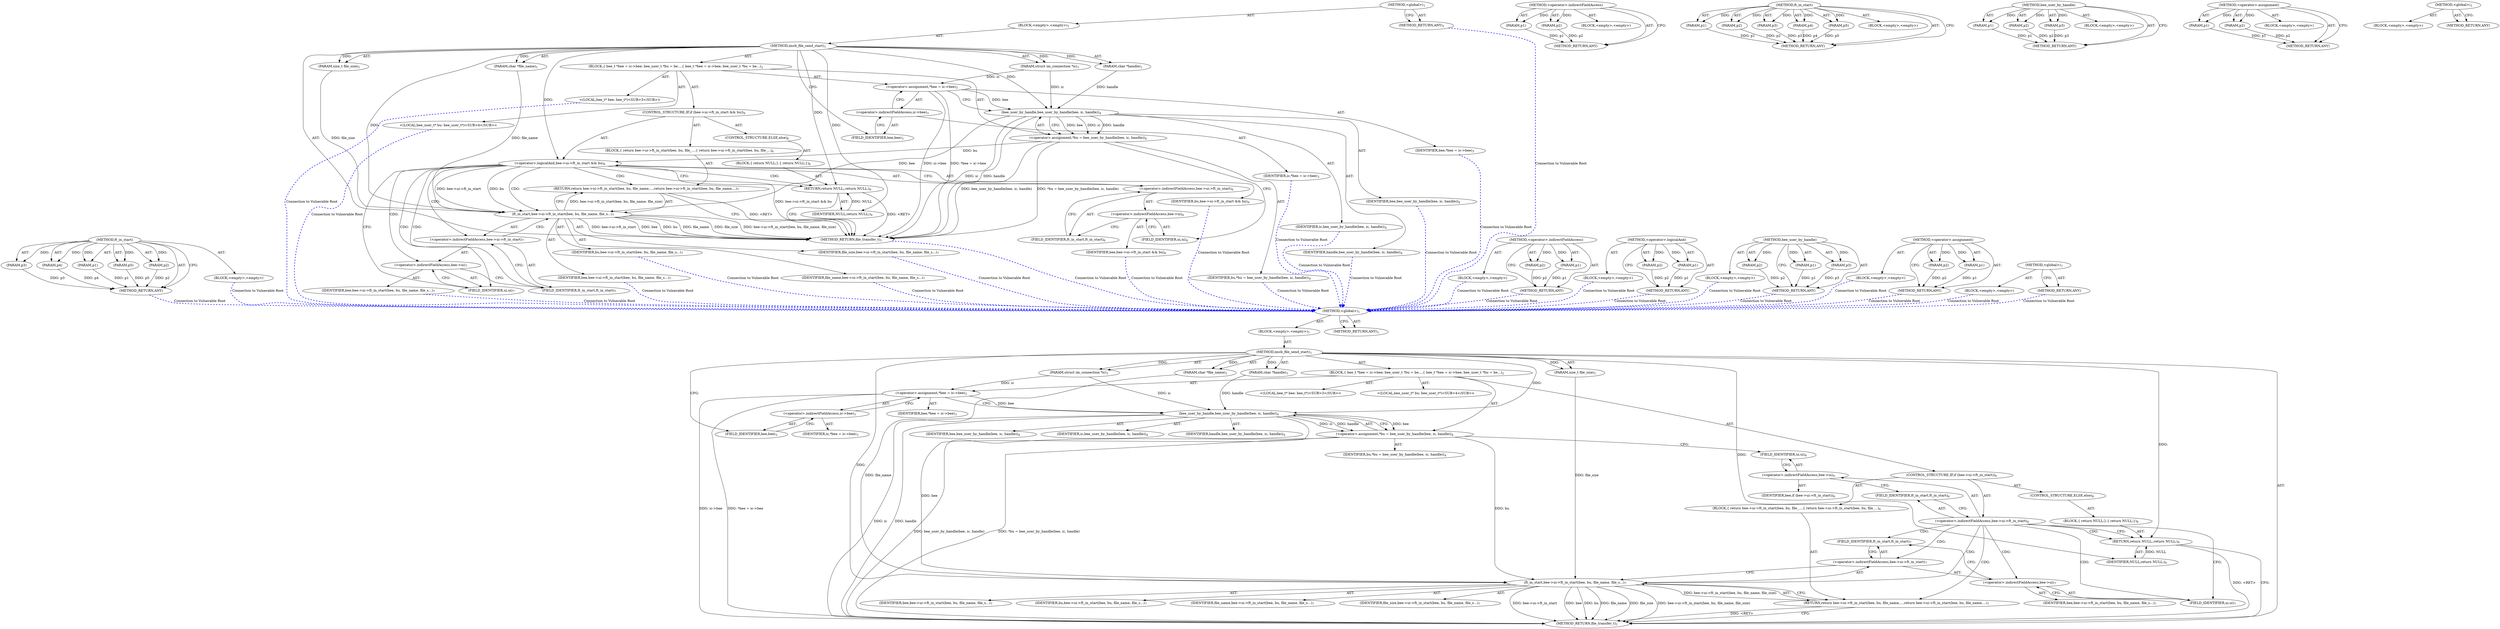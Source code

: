 digraph "&lt;global&gt;" {
vulnerable_6 [label=<(METHOD,&lt;global&gt;)<SUB>1</SUB>>];
vulnerable_7 [label=<(BLOCK,&lt;empty&gt;,&lt;empty&gt;)<SUB>1</SUB>>];
vulnerable_8 [label=<(METHOD,imcb_file_send_start)<SUB>1</SUB>>];
vulnerable_9 [label=<(PARAM,struct im_connection *ic)<SUB>1</SUB>>];
vulnerable_10 [label=<(PARAM,char *handle)<SUB>1</SUB>>];
vulnerable_11 [label=<(PARAM,char *file_name)<SUB>1</SUB>>];
vulnerable_12 [label=<(PARAM,size_t file_size)<SUB>1</SUB>>];
vulnerable_13 [label=<(BLOCK,{
 	bee_t *bee = ic-&gt;bee;
 	bee_user_t *bu = be...,{
 	bee_t *bee = ic-&gt;bee;
 	bee_user_t *bu = be...)<SUB>2</SUB>>];
vulnerable_14 [label="<(LOCAL,bee_t* bee: bee_t*)<SUB>3</SUB>>"];
vulnerable_15 [label=<(&lt;operator&gt;.assignment,*bee = ic-&gt;bee)<SUB>3</SUB>>];
vulnerable_16 [label=<(IDENTIFIER,bee,*bee = ic-&gt;bee)<SUB>3</SUB>>];
vulnerable_17 [label=<(&lt;operator&gt;.indirectFieldAccess,ic-&gt;bee)<SUB>3</SUB>>];
vulnerable_18 [label=<(IDENTIFIER,ic,*bee = ic-&gt;bee)<SUB>3</SUB>>];
vulnerable_19 [label=<(FIELD_IDENTIFIER,bee,bee)<SUB>3</SUB>>];
vulnerable_20 [label="<(LOCAL,bee_user_t* bu: bee_user_t*)<SUB>4</SUB>>"];
vulnerable_21 [label=<(&lt;operator&gt;.assignment,*bu = bee_user_by_handle(bee, ic, handle))<SUB>4</SUB>>];
vulnerable_22 [label=<(IDENTIFIER,bu,*bu = bee_user_by_handle(bee, ic, handle))<SUB>4</SUB>>];
vulnerable_23 [label=<(bee_user_by_handle,bee_user_by_handle(bee, ic, handle))<SUB>4</SUB>>];
vulnerable_24 [label=<(IDENTIFIER,bee,bee_user_by_handle(bee, ic, handle))<SUB>4</SUB>>];
vulnerable_25 [label=<(IDENTIFIER,ic,bee_user_by_handle(bee, ic, handle))<SUB>4</SUB>>];
vulnerable_26 [label=<(IDENTIFIER,handle,bee_user_by_handle(bee, ic, handle))<SUB>4</SUB>>];
vulnerable_27 [label=<(CONTROL_STRUCTURE,IF,if (bee-&gt;ui-&gt;ft_in_start))<SUB>6</SUB>>];
vulnerable_28 [label=<(&lt;operator&gt;.indirectFieldAccess,bee-&gt;ui-&gt;ft_in_start)<SUB>6</SUB>>];
vulnerable_29 [label=<(&lt;operator&gt;.indirectFieldAccess,bee-&gt;ui)<SUB>6</SUB>>];
vulnerable_30 [label=<(IDENTIFIER,bee,if (bee-&gt;ui-&gt;ft_in_start))<SUB>6</SUB>>];
vulnerable_31 [label=<(FIELD_IDENTIFIER,ui,ui)<SUB>6</SUB>>];
vulnerable_32 [label=<(FIELD_IDENTIFIER,ft_in_start,ft_in_start)<SUB>6</SUB>>];
vulnerable_33 [label=<(BLOCK,{
 		return bee-&gt;ui-&gt;ft_in_start(bee, bu, file_...,{
 		return bee-&gt;ui-&gt;ft_in_start(bee, bu, file_...)<SUB>6</SUB>>];
vulnerable_34 [label=<(RETURN,return bee-&gt;ui-&gt;ft_in_start(bee, bu, file_name,...,return bee-&gt;ui-&gt;ft_in_start(bee, bu, file_name,...)<SUB>7</SUB>>];
vulnerable_35 [label=<(ft_in_start,bee-&gt;ui-&gt;ft_in_start(bee, bu, file_name, file_s...)<SUB>7</SUB>>];
vulnerable_36 [label=<(&lt;operator&gt;.indirectFieldAccess,bee-&gt;ui-&gt;ft_in_start)<SUB>7</SUB>>];
vulnerable_37 [label=<(&lt;operator&gt;.indirectFieldAccess,bee-&gt;ui)<SUB>7</SUB>>];
vulnerable_38 [label=<(IDENTIFIER,bee,bee-&gt;ui-&gt;ft_in_start(bee, bu, file_name, file_s...)<SUB>7</SUB>>];
vulnerable_39 [label=<(FIELD_IDENTIFIER,ui,ui)<SUB>7</SUB>>];
vulnerable_40 [label=<(FIELD_IDENTIFIER,ft_in_start,ft_in_start)<SUB>7</SUB>>];
vulnerable_41 [label=<(IDENTIFIER,bee,bee-&gt;ui-&gt;ft_in_start(bee, bu, file_name, file_s...)<SUB>7</SUB>>];
vulnerable_42 [label=<(IDENTIFIER,bu,bee-&gt;ui-&gt;ft_in_start(bee, bu, file_name, file_s...)<SUB>7</SUB>>];
vulnerable_43 [label=<(IDENTIFIER,file_name,bee-&gt;ui-&gt;ft_in_start(bee, bu, file_name, file_s...)<SUB>7</SUB>>];
vulnerable_44 [label=<(IDENTIFIER,file_size,bee-&gt;ui-&gt;ft_in_start(bee, bu, file_name, file_s...)<SUB>7</SUB>>];
vulnerable_45 [label=<(CONTROL_STRUCTURE,ELSE,else)<SUB>8</SUB>>];
vulnerable_46 [label=<(BLOCK,{
 		return NULL;
	},{
 		return NULL;
	})<SUB>8</SUB>>];
vulnerable_47 [label=<(RETURN,return NULL;,return NULL;)<SUB>9</SUB>>];
vulnerable_48 [label=<(IDENTIFIER,NULL,return NULL;)<SUB>9</SUB>>];
vulnerable_49 [label=<(METHOD_RETURN,file_transfer_t)<SUB>1</SUB>>];
vulnerable_51 [label=<(METHOD_RETURN,ANY)<SUB>1</SUB>>];
vulnerable_81 [label=<(METHOD,&lt;operator&gt;.indirectFieldAccess)>];
vulnerable_82 [label=<(PARAM,p1)>];
vulnerable_83 [label=<(PARAM,p2)>];
vulnerable_84 [label=<(BLOCK,&lt;empty&gt;,&lt;empty&gt;)>];
vulnerable_85 [label=<(METHOD_RETURN,ANY)>];
vulnerable_92 [label=<(METHOD,ft_in_start)>];
vulnerable_93 [label=<(PARAM,p1)>];
vulnerable_94 [label=<(PARAM,p2)>];
vulnerable_95 [label=<(PARAM,p3)>];
vulnerable_96 [label=<(PARAM,p4)>];
vulnerable_97 [label=<(PARAM,p5)>];
vulnerable_98 [label=<(BLOCK,&lt;empty&gt;,&lt;empty&gt;)>];
vulnerable_99 [label=<(METHOD_RETURN,ANY)>];
vulnerable_86 [label=<(METHOD,bee_user_by_handle)>];
vulnerable_87 [label=<(PARAM,p1)>];
vulnerable_88 [label=<(PARAM,p2)>];
vulnerable_89 [label=<(PARAM,p3)>];
vulnerable_90 [label=<(BLOCK,&lt;empty&gt;,&lt;empty&gt;)>];
vulnerable_91 [label=<(METHOD_RETURN,ANY)>];
vulnerable_76 [label=<(METHOD,&lt;operator&gt;.assignment)>];
vulnerable_77 [label=<(PARAM,p1)>];
vulnerable_78 [label=<(PARAM,p2)>];
vulnerable_79 [label=<(BLOCK,&lt;empty&gt;,&lt;empty&gt;)>];
vulnerable_80 [label=<(METHOD_RETURN,ANY)>];
vulnerable_70 [label=<(METHOD,&lt;global&gt;)<SUB>1</SUB>>];
vulnerable_71 [label=<(BLOCK,&lt;empty&gt;,&lt;empty&gt;)>];
vulnerable_72 [label=<(METHOD_RETURN,ANY)>];
fixed_99 [label=<(METHOD,ft_in_start)>];
fixed_100 [label=<(PARAM,p1)>];
fixed_101 [label=<(PARAM,p2)>];
fixed_102 [label=<(PARAM,p3)>];
fixed_103 [label=<(PARAM,p4)>];
fixed_104 [label=<(PARAM,p5)>];
fixed_105 [label=<(BLOCK,&lt;empty&gt;,&lt;empty&gt;)>];
fixed_106 [label=<(METHOD_RETURN,ANY)>];
fixed_6 [label=<(METHOD,&lt;global&gt;)<SUB>1</SUB>>];
fixed_7 [label=<(BLOCK,&lt;empty&gt;,&lt;empty&gt;)<SUB>1</SUB>>];
fixed_8 [label=<(METHOD,imcb_file_send_start)<SUB>1</SUB>>];
fixed_9 [label=<(PARAM,struct im_connection *ic)<SUB>1</SUB>>];
fixed_10 [label=<(PARAM,char *handle)<SUB>1</SUB>>];
fixed_11 [label=<(PARAM,char *file_name)<SUB>1</SUB>>];
fixed_12 [label=<(PARAM,size_t file_size)<SUB>1</SUB>>];
fixed_13 [label=<(BLOCK,{
 	bee_t *bee = ic-&gt;bee;
 	bee_user_t *bu = be...,{
 	bee_t *bee = ic-&gt;bee;
 	bee_user_t *bu = be...)<SUB>2</SUB>>];
fixed_14 [label="<(LOCAL,bee_t* bee: bee_t*)<SUB>3</SUB>>"];
fixed_15 [label=<(&lt;operator&gt;.assignment,*bee = ic-&gt;bee)<SUB>3</SUB>>];
fixed_16 [label=<(IDENTIFIER,bee,*bee = ic-&gt;bee)<SUB>3</SUB>>];
fixed_17 [label=<(&lt;operator&gt;.indirectFieldAccess,ic-&gt;bee)<SUB>3</SUB>>];
fixed_18 [label=<(IDENTIFIER,ic,*bee = ic-&gt;bee)<SUB>3</SUB>>];
fixed_19 [label=<(FIELD_IDENTIFIER,bee,bee)<SUB>3</SUB>>];
fixed_20 [label="<(LOCAL,bee_user_t* bu: bee_user_t*)<SUB>4</SUB>>"];
fixed_21 [label=<(&lt;operator&gt;.assignment,*bu = bee_user_by_handle(bee, ic, handle))<SUB>4</SUB>>];
fixed_22 [label=<(IDENTIFIER,bu,*bu = bee_user_by_handle(bee, ic, handle))<SUB>4</SUB>>];
fixed_23 [label=<(bee_user_by_handle,bee_user_by_handle(bee, ic, handle))<SUB>4</SUB>>];
fixed_24 [label=<(IDENTIFIER,bee,bee_user_by_handle(bee, ic, handle))<SUB>4</SUB>>];
fixed_25 [label=<(IDENTIFIER,ic,bee_user_by_handle(bee, ic, handle))<SUB>4</SUB>>];
fixed_26 [label=<(IDENTIFIER,handle,bee_user_by_handle(bee, ic, handle))<SUB>4</SUB>>];
fixed_27 [label=<(CONTROL_STRUCTURE,IF,if (bee-&gt;ui-&gt;ft_in_start &amp;&amp; bu))<SUB>6</SUB>>];
fixed_28 [label=<(&lt;operator&gt;.logicalAnd,bee-&gt;ui-&gt;ft_in_start &amp;&amp; bu)<SUB>6</SUB>>];
fixed_29 [label=<(&lt;operator&gt;.indirectFieldAccess,bee-&gt;ui-&gt;ft_in_start)<SUB>6</SUB>>];
fixed_30 [label=<(&lt;operator&gt;.indirectFieldAccess,bee-&gt;ui)<SUB>6</SUB>>];
fixed_31 [label=<(IDENTIFIER,bee,bee-&gt;ui-&gt;ft_in_start &amp;&amp; bu)<SUB>6</SUB>>];
fixed_32 [label=<(FIELD_IDENTIFIER,ui,ui)<SUB>6</SUB>>];
fixed_33 [label=<(FIELD_IDENTIFIER,ft_in_start,ft_in_start)<SUB>6</SUB>>];
fixed_34 [label=<(IDENTIFIER,bu,bee-&gt;ui-&gt;ft_in_start &amp;&amp; bu)<SUB>6</SUB>>];
fixed_35 [label=<(BLOCK,{
 		return bee-&gt;ui-&gt;ft_in_start(bee, bu, file_...,{
 		return bee-&gt;ui-&gt;ft_in_start(bee, bu, file_...)<SUB>6</SUB>>];
fixed_36 [label=<(RETURN,return bee-&gt;ui-&gt;ft_in_start(bee, bu, file_name,...,return bee-&gt;ui-&gt;ft_in_start(bee, bu, file_name,...)<SUB>7</SUB>>];
fixed_37 [label=<(ft_in_start,bee-&gt;ui-&gt;ft_in_start(bee, bu, file_name, file_s...)<SUB>7</SUB>>];
fixed_38 [label=<(&lt;operator&gt;.indirectFieldAccess,bee-&gt;ui-&gt;ft_in_start)<SUB>7</SUB>>];
fixed_39 [label=<(&lt;operator&gt;.indirectFieldAccess,bee-&gt;ui)<SUB>7</SUB>>];
fixed_40 [label=<(IDENTIFIER,bee,bee-&gt;ui-&gt;ft_in_start(bee, bu, file_name, file_s...)<SUB>7</SUB>>];
fixed_41 [label=<(FIELD_IDENTIFIER,ui,ui)<SUB>7</SUB>>];
fixed_42 [label=<(FIELD_IDENTIFIER,ft_in_start,ft_in_start)<SUB>7</SUB>>];
fixed_43 [label=<(IDENTIFIER,bee,bee-&gt;ui-&gt;ft_in_start(bee, bu, file_name, file_s...)<SUB>7</SUB>>];
fixed_44 [label=<(IDENTIFIER,bu,bee-&gt;ui-&gt;ft_in_start(bee, bu, file_name, file_s...)<SUB>7</SUB>>];
fixed_45 [label=<(IDENTIFIER,file_name,bee-&gt;ui-&gt;ft_in_start(bee, bu, file_name, file_s...)<SUB>7</SUB>>];
fixed_46 [label=<(IDENTIFIER,file_size,bee-&gt;ui-&gt;ft_in_start(bee, bu, file_name, file_s...)<SUB>7</SUB>>];
fixed_47 [label=<(CONTROL_STRUCTURE,ELSE,else)<SUB>8</SUB>>];
fixed_48 [label=<(BLOCK,{
 		return NULL;
	},{
 		return NULL;
	})<SUB>8</SUB>>];
fixed_49 [label=<(RETURN,return NULL;,return NULL;)<SUB>9</SUB>>];
fixed_50 [label=<(IDENTIFIER,NULL,return NULL;)<SUB>9</SUB>>];
fixed_51 [label=<(METHOD_RETURN,file_transfer_t)<SUB>1</SUB>>];
fixed_53 [label=<(METHOD_RETURN,ANY)<SUB>1</SUB>>];
fixed_83 [label=<(METHOD,&lt;operator&gt;.indirectFieldAccess)>];
fixed_84 [label=<(PARAM,p1)>];
fixed_85 [label=<(PARAM,p2)>];
fixed_86 [label=<(BLOCK,&lt;empty&gt;,&lt;empty&gt;)>];
fixed_87 [label=<(METHOD_RETURN,ANY)>];
fixed_94 [label=<(METHOD,&lt;operator&gt;.logicalAnd)>];
fixed_95 [label=<(PARAM,p1)>];
fixed_96 [label=<(PARAM,p2)>];
fixed_97 [label=<(BLOCK,&lt;empty&gt;,&lt;empty&gt;)>];
fixed_98 [label=<(METHOD_RETURN,ANY)>];
fixed_88 [label=<(METHOD,bee_user_by_handle)>];
fixed_89 [label=<(PARAM,p1)>];
fixed_90 [label=<(PARAM,p2)>];
fixed_91 [label=<(PARAM,p3)>];
fixed_92 [label=<(BLOCK,&lt;empty&gt;,&lt;empty&gt;)>];
fixed_93 [label=<(METHOD_RETURN,ANY)>];
fixed_78 [label=<(METHOD,&lt;operator&gt;.assignment)>];
fixed_79 [label=<(PARAM,p1)>];
fixed_80 [label=<(PARAM,p2)>];
fixed_81 [label=<(BLOCK,&lt;empty&gt;,&lt;empty&gt;)>];
fixed_82 [label=<(METHOD_RETURN,ANY)>];
fixed_72 [label=<(METHOD,&lt;global&gt;)<SUB>1</SUB>>];
fixed_73 [label=<(BLOCK,&lt;empty&gt;,&lt;empty&gt;)>];
fixed_74 [label=<(METHOD_RETURN,ANY)>];
vulnerable_6 -> vulnerable_7  [key=0, label="AST: "];
vulnerable_6 -> vulnerable_51  [key=0, label="AST: "];
vulnerable_6 -> vulnerable_51  [key=1, label="CFG: "];
vulnerable_7 -> vulnerable_8  [key=0, label="AST: "];
vulnerable_8 -> vulnerable_9  [key=0, label="AST: "];
vulnerable_8 -> vulnerable_9  [key=1, label="DDG: "];
vulnerable_8 -> vulnerable_10  [key=0, label="AST: "];
vulnerable_8 -> vulnerable_10  [key=1, label="DDG: "];
vulnerable_8 -> vulnerable_11  [key=0, label="AST: "];
vulnerable_8 -> vulnerable_11  [key=1, label="DDG: "];
vulnerable_8 -> vulnerable_12  [key=0, label="AST: "];
vulnerable_8 -> vulnerable_12  [key=1, label="DDG: "];
vulnerable_8 -> vulnerable_13  [key=0, label="AST: "];
vulnerable_8 -> vulnerable_49  [key=0, label="AST: "];
vulnerable_8 -> vulnerable_19  [key=0, label="CFG: "];
vulnerable_8 -> vulnerable_23  [key=0, label="DDG: "];
vulnerable_8 -> vulnerable_47  [key=0, label="DDG: "];
vulnerable_8 -> vulnerable_35  [key=0, label="DDG: "];
vulnerable_8 -> vulnerable_48  [key=0, label="DDG: "];
vulnerable_9 -> vulnerable_15  [key=0, label="DDG: ic"];
vulnerable_9 -> vulnerable_23  [key=0, label="DDG: ic"];
vulnerable_10 -> vulnerable_23  [key=0, label="DDG: handle"];
vulnerable_11 -> vulnerable_35  [key=0, label="DDG: file_name"];
vulnerable_12 -> vulnerable_35  [key=0, label="DDG: file_size"];
vulnerable_13 -> vulnerable_14  [key=0, label="AST: "];
vulnerable_13 -> vulnerable_15  [key=0, label="AST: "];
vulnerable_13 -> vulnerable_20  [key=0, label="AST: "];
vulnerable_13 -> vulnerable_21  [key=0, label="AST: "];
vulnerable_13 -> vulnerable_27  [key=0, label="AST: "];
vulnerable_15 -> vulnerable_16  [key=0, label="AST: "];
vulnerable_15 -> vulnerable_17  [key=0, label="AST: "];
vulnerable_15 -> vulnerable_23  [key=0, label="CFG: "];
vulnerable_15 -> vulnerable_23  [key=1, label="DDG: bee"];
vulnerable_15 -> vulnerable_49  [key=0, label="DDG: ic-&gt;bee"];
vulnerable_15 -> vulnerable_49  [key=1, label="DDG: *bee = ic-&gt;bee"];
vulnerable_17 -> vulnerable_18  [key=0, label="AST: "];
vulnerable_17 -> vulnerable_19  [key=0, label="AST: "];
vulnerable_17 -> vulnerable_15  [key=0, label="CFG: "];
vulnerable_19 -> vulnerable_17  [key=0, label="CFG: "];
vulnerable_21 -> vulnerable_22  [key=0, label="AST: "];
vulnerable_21 -> vulnerable_23  [key=0, label="AST: "];
vulnerable_21 -> vulnerable_31  [key=0, label="CFG: "];
vulnerable_21 -> vulnerable_49  [key=0, label="DDG: bee_user_by_handle(bee, ic, handle)"];
vulnerable_21 -> vulnerable_49  [key=1, label="DDG: *bu = bee_user_by_handle(bee, ic, handle)"];
vulnerable_21 -> vulnerable_35  [key=0, label="DDG: bu"];
vulnerable_23 -> vulnerable_24  [key=0, label="AST: "];
vulnerable_23 -> vulnerable_25  [key=0, label="AST: "];
vulnerable_23 -> vulnerable_26  [key=0, label="AST: "];
vulnerable_23 -> vulnerable_21  [key=0, label="CFG: "];
vulnerable_23 -> vulnerable_21  [key=1, label="DDG: bee"];
vulnerable_23 -> vulnerable_21  [key=2, label="DDG: ic"];
vulnerable_23 -> vulnerable_21  [key=3, label="DDG: handle"];
vulnerable_23 -> vulnerable_49  [key=0, label="DDG: ic"];
vulnerable_23 -> vulnerable_49  [key=1, label="DDG: handle"];
vulnerable_23 -> vulnerable_35  [key=0, label="DDG: bee"];
vulnerable_27 -> vulnerable_28  [key=0, label="AST: "];
vulnerable_27 -> vulnerable_33  [key=0, label="AST: "];
vulnerable_27 -> vulnerable_45  [key=0, label="AST: "];
vulnerable_28 -> vulnerable_29  [key=0, label="AST: "];
vulnerable_28 -> vulnerable_32  [key=0, label="AST: "];
vulnerable_28 -> vulnerable_39  [key=0, label="CFG: "];
vulnerable_28 -> vulnerable_39  [key=1, label="CDG: "];
vulnerable_28 -> vulnerable_47  [key=0, label="CFG: "];
vulnerable_28 -> vulnerable_47  [key=1, label="CDG: "];
vulnerable_28 -> vulnerable_40  [key=0, label="CDG: "];
vulnerable_28 -> vulnerable_34  [key=0, label="CDG: "];
vulnerable_28 -> vulnerable_36  [key=0, label="CDG: "];
vulnerable_28 -> vulnerable_35  [key=0, label="CDG: "];
vulnerable_28 -> vulnerable_37  [key=0, label="CDG: "];
vulnerable_29 -> vulnerable_30  [key=0, label="AST: "];
vulnerable_29 -> vulnerable_31  [key=0, label="AST: "];
vulnerable_29 -> vulnerable_32  [key=0, label="CFG: "];
vulnerable_31 -> vulnerable_29  [key=0, label="CFG: "];
vulnerable_32 -> vulnerable_28  [key=0, label="CFG: "];
vulnerable_33 -> vulnerable_34  [key=0, label="AST: "];
vulnerable_34 -> vulnerable_35  [key=0, label="AST: "];
vulnerable_34 -> vulnerable_49  [key=0, label="CFG: "];
vulnerable_34 -> vulnerable_49  [key=1, label="DDG: &lt;RET&gt;"];
vulnerable_35 -> vulnerable_36  [key=0, label="AST: "];
vulnerable_35 -> vulnerable_41  [key=0, label="AST: "];
vulnerable_35 -> vulnerable_42  [key=0, label="AST: "];
vulnerable_35 -> vulnerable_43  [key=0, label="AST: "];
vulnerable_35 -> vulnerable_44  [key=0, label="AST: "];
vulnerable_35 -> vulnerable_34  [key=0, label="CFG: "];
vulnerable_35 -> vulnerable_34  [key=1, label="DDG: bee-&gt;ui-&gt;ft_in_start(bee, bu, file_name, file_size)"];
vulnerable_35 -> vulnerable_49  [key=0, label="DDG: bee-&gt;ui-&gt;ft_in_start"];
vulnerable_35 -> vulnerable_49  [key=1, label="DDG: bee"];
vulnerable_35 -> vulnerable_49  [key=2, label="DDG: bu"];
vulnerable_35 -> vulnerable_49  [key=3, label="DDG: file_name"];
vulnerable_35 -> vulnerable_49  [key=4, label="DDG: file_size"];
vulnerable_35 -> vulnerable_49  [key=5, label="DDG: bee-&gt;ui-&gt;ft_in_start(bee, bu, file_name, file_size)"];
vulnerable_36 -> vulnerable_37  [key=0, label="AST: "];
vulnerable_36 -> vulnerable_40  [key=0, label="AST: "];
vulnerable_36 -> vulnerable_35  [key=0, label="CFG: "];
vulnerable_37 -> vulnerable_38  [key=0, label="AST: "];
vulnerable_37 -> vulnerable_39  [key=0, label="AST: "];
vulnerable_37 -> vulnerable_40  [key=0, label="CFG: "];
vulnerable_39 -> vulnerable_37  [key=0, label="CFG: "];
vulnerable_40 -> vulnerable_36  [key=0, label="CFG: "];
vulnerable_45 -> vulnerable_46  [key=0, label="AST: "];
vulnerable_46 -> vulnerable_47  [key=0, label="AST: "];
vulnerable_47 -> vulnerable_48  [key=0, label="AST: "];
vulnerable_47 -> vulnerable_49  [key=0, label="CFG: "];
vulnerable_47 -> vulnerable_49  [key=1, label="DDG: &lt;RET&gt;"];
vulnerable_48 -> vulnerable_47  [key=0, label="DDG: NULL"];
vulnerable_81 -> vulnerable_82  [key=0, label="AST: "];
vulnerable_81 -> vulnerable_82  [key=1, label="DDG: "];
vulnerable_81 -> vulnerable_84  [key=0, label="AST: "];
vulnerable_81 -> vulnerable_83  [key=0, label="AST: "];
vulnerable_81 -> vulnerable_83  [key=1, label="DDG: "];
vulnerable_81 -> vulnerable_85  [key=0, label="AST: "];
vulnerable_81 -> vulnerable_85  [key=1, label="CFG: "];
vulnerable_82 -> vulnerable_85  [key=0, label="DDG: p1"];
vulnerable_83 -> vulnerable_85  [key=0, label="DDG: p2"];
vulnerable_92 -> vulnerable_93  [key=0, label="AST: "];
vulnerable_92 -> vulnerable_93  [key=1, label="DDG: "];
vulnerable_92 -> vulnerable_98  [key=0, label="AST: "];
vulnerable_92 -> vulnerable_94  [key=0, label="AST: "];
vulnerable_92 -> vulnerable_94  [key=1, label="DDG: "];
vulnerable_92 -> vulnerable_99  [key=0, label="AST: "];
vulnerable_92 -> vulnerable_99  [key=1, label="CFG: "];
vulnerable_92 -> vulnerable_95  [key=0, label="AST: "];
vulnerable_92 -> vulnerable_95  [key=1, label="DDG: "];
vulnerable_92 -> vulnerable_96  [key=0, label="AST: "];
vulnerable_92 -> vulnerable_96  [key=1, label="DDG: "];
vulnerable_92 -> vulnerable_97  [key=0, label="AST: "];
vulnerable_92 -> vulnerable_97  [key=1, label="DDG: "];
vulnerable_93 -> vulnerable_99  [key=0, label="DDG: p1"];
vulnerable_94 -> vulnerable_99  [key=0, label="DDG: p2"];
vulnerable_95 -> vulnerable_99  [key=0, label="DDG: p3"];
vulnerable_96 -> vulnerable_99  [key=0, label="DDG: p4"];
vulnerable_97 -> vulnerable_99  [key=0, label="DDG: p5"];
vulnerable_86 -> vulnerable_87  [key=0, label="AST: "];
vulnerable_86 -> vulnerable_87  [key=1, label="DDG: "];
vulnerable_86 -> vulnerable_90  [key=0, label="AST: "];
vulnerable_86 -> vulnerable_88  [key=0, label="AST: "];
vulnerable_86 -> vulnerable_88  [key=1, label="DDG: "];
vulnerable_86 -> vulnerable_91  [key=0, label="AST: "];
vulnerable_86 -> vulnerable_91  [key=1, label="CFG: "];
vulnerable_86 -> vulnerable_89  [key=0, label="AST: "];
vulnerable_86 -> vulnerable_89  [key=1, label="DDG: "];
vulnerable_87 -> vulnerable_91  [key=0, label="DDG: p1"];
vulnerable_88 -> vulnerable_91  [key=0, label="DDG: p2"];
vulnerable_89 -> vulnerable_91  [key=0, label="DDG: p3"];
vulnerable_76 -> vulnerable_77  [key=0, label="AST: "];
vulnerable_76 -> vulnerable_77  [key=1, label="DDG: "];
vulnerable_76 -> vulnerable_79  [key=0, label="AST: "];
vulnerable_76 -> vulnerable_78  [key=0, label="AST: "];
vulnerable_76 -> vulnerable_78  [key=1, label="DDG: "];
vulnerable_76 -> vulnerable_80  [key=0, label="AST: "];
vulnerable_76 -> vulnerable_80  [key=1, label="CFG: "];
vulnerable_77 -> vulnerable_80  [key=0, label="DDG: p1"];
vulnerable_78 -> vulnerable_80  [key=0, label="DDG: p2"];
vulnerable_70 -> vulnerable_71  [key=0, label="AST: "];
vulnerable_70 -> vulnerable_72  [key=0, label="AST: "];
vulnerable_70 -> vulnerable_72  [key=1, label="CFG: "];
fixed_99 -> fixed_100  [key=0, label="AST: "];
fixed_99 -> fixed_100  [key=1, label="DDG: "];
fixed_99 -> fixed_105  [key=0, label="AST: "];
fixed_99 -> fixed_101  [key=0, label="AST: "];
fixed_99 -> fixed_101  [key=1, label="DDG: "];
fixed_99 -> fixed_106  [key=0, label="AST: "];
fixed_99 -> fixed_106  [key=1, label="CFG: "];
fixed_99 -> fixed_102  [key=0, label="AST: "];
fixed_99 -> fixed_102  [key=1, label="DDG: "];
fixed_99 -> fixed_103  [key=0, label="AST: "];
fixed_99 -> fixed_103  [key=1, label="DDG: "];
fixed_99 -> fixed_104  [key=0, label="AST: "];
fixed_99 -> fixed_104  [key=1, label="DDG: "];
fixed_100 -> fixed_106  [key=0, label="DDG: p1"];
fixed_101 -> fixed_106  [key=0, label="DDG: p2"];
fixed_102 -> fixed_106  [key=0, label="DDG: p3"];
fixed_103 -> fixed_106  [key=0, label="DDG: p4"];
fixed_104 -> fixed_106  [key=0, label="DDG: p5"];
fixed_105 -> vulnerable_6  [color=blue, key=0, label="Connection to Vulnerable Root", penwidth="2.0", style=dashed];
fixed_106 -> vulnerable_6  [color=blue, key=0, label="Connection to Vulnerable Root", penwidth="2.0", style=dashed];
fixed_6 -> fixed_7  [key=0, label="AST: "];
fixed_6 -> fixed_53  [key=0, label="AST: "];
fixed_6 -> fixed_53  [key=1, label="CFG: "];
fixed_7 -> fixed_8  [key=0, label="AST: "];
fixed_8 -> fixed_9  [key=0, label="AST: "];
fixed_8 -> fixed_9  [key=1, label="DDG: "];
fixed_8 -> fixed_10  [key=0, label="AST: "];
fixed_8 -> fixed_10  [key=1, label="DDG: "];
fixed_8 -> fixed_11  [key=0, label="AST: "];
fixed_8 -> fixed_11  [key=1, label="DDG: "];
fixed_8 -> fixed_12  [key=0, label="AST: "];
fixed_8 -> fixed_12  [key=1, label="DDG: "];
fixed_8 -> fixed_13  [key=0, label="AST: "];
fixed_8 -> fixed_51  [key=0, label="AST: "];
fixed_8 -> fixed_19  [key=0, label="CFG: "];
fixed_8 -> fixed_23  [key=0, label="DDG: "];
fixed_8 -> fixed_28  [key=0, label="DDG: "];
fixed_8 -> fixed_49  [key=0, label="DDG: "];
fixed_8 -> fixed_37  [key=0, label="DDG: "];
fixed_8 -> fixed_50  [key=0, label="DDG: "];
fixed_9 -> fixed_15  [key=0, label="DDG: ic"];
fixed_9 -> fixed_23  [key=0, label="DDG: ic"];
fixed_10 -> fixed_23  [key=0, label="DDG: handle"];
fixed_11 -> fixed_37  [key=0, label="DDG: file_name"];
fixed_12 -> fixed_37  [key=0, label="DDG: file_size"];
fixed_13 -> fixed_14  [key=0, label="AST: "];
fixed_13 -> fixed_15  [key=0, label="AST: "];
fixed_13 -> fixed_20  [key=0, label="AST: "];
fixed_13 -> fixed_21  [key=0, label="AST: "];
fixed_13 -> fixed_27  [key=0, label="AST: "];
fixed_14 -> vulnerable_6  [color=blue, key=0, label="Connection to Vulnerable Root", penwidth="2.0", style=dashed];
fixed_15 -> fixed_16  [key=0, label="AST: "];
fixed_15 -> fixed_17  [key=0, label="AST: "];
fixed_15 -> fixed_23  [key=0, label="CFG: "];
fixed_15 -> fixed_23  [key=1, label="DDG: bee"];
fixed_15 -> fixed_51  [key=0, label="DDG: ic-&gt;bee"];
fixed_15 -> fixed_51  [key=1, label="DDG: *bee = ic-&gt;bee"];
fixed_16 -> vulnerable_6  [color=blue, key=0, label="Connection to Vulnerable Root", penwidth="2.0", style=dashed];
fixed_17 -> fixed_18  [key=0, label="AST: "];
fixed_17 -> fixed_19  [key=0, label="AST: "];
fixed_17 -> fixed_15  [key=0, label="CFG: "];
fixed_18 -> vulnerable_6  [color=blue, key=0, label="Connection to Vulnerable Root", penwidth="2.0", style=dashed];
fixed_19 -> fixed_17  [key=0, label="CFG: "];
fixed_20 -> vulnerable_6  [color=blue, key=0, label="Connection to Vulnerable Root", penwidth="2.0", style=dashed];
fixed_21 -> fixed_22  [key=0, label="AST: "];
fixed_21 -> fixed_23  [key=0, label="AST: "];
fixed_21 -> fixed_32  [key=0, label="CFG: "];
fixed_21 -> fixed_51  [key=0, label="DDG: bee_user_by_handle(bee, ic, handle)"];
fixed_21 -> fixed_51  [key=1, label="DDG: *bu = bee_user_by_handle(bee, ic, handle)"];
fixed_21 -> fixed_28  [key=0, label="DDG: bu"];
fixed_22 -> vulnerable_6  [color=blue, key=0, label="Connection to Vulnerable Root", penwidth="2.0", style=dashed];
fixed_23 -> fixed_24  [key=0, label="AST: "];
fixed_23 -> fixed_25  [key=0, label="AST: "];
fixed_23 -> fixed_26  [key=0, label="AST: "];
fixed_23 -> fixed_21  [key=0, label="CFG: "];
fixed_23 -> fixed_21  [key=1, label="DDG: bee"];
fixed_23 -> fixed_21  [key=2, label="DDG: ic"];
fixed_23 -> fixed_21  [key=3, label="DDG: handle"];
fixed_23 -> fixed_51  [key=0, label="DDG: ic"];
fixed_23 -> fixed_51  [key=1, label="DDG: handle"];
fixed_23 -> fixed_37  [key=0, label="DDG: bee"];
fixed_24 -> vulnerable_6  [color=blue, key=0, label="Connection to Vulnerable Root", penwidth="2.0", style=dashed];
fixed_25 -> vulnerable_6  [color=blue, key=0, label="Connection to Vulnerable Root", penwidth="2.0", style=dashed];
fixed_26 -> vulnerable_6  [color=blue, key=0, label="Connection to Vulnerable Root", penwidth="2.0", style=dashed];
fixed_27 -> fixed_28  [key=0, label="AST: "];
fixed_27 -> fixed_35  [key=0, label="AST: "];
fixed_27 -> fixed_47  [key=0, label="AST: "];
fixed_28 -> fixed_29  [key=0, label="AST: "];
fixed_28 -> fixed_34  [key=0, label="AST: "];
fixed_28 -> fixed_41  [key=0, label="CFG: "];
fixed_28 -> fixed_41  [key=1, label="CDG: "];
fixed_28 -> fixed_49  [key=0, label="CFG: "];
fixed_28 -> fixed_49  [key=1, label="CDG: "];
fixed_28 -> fixed_51  [key=0, label="DDG: bee-&gt;ui-&gt;ft_in_start &amp;&amp; bu"];
fixed_28 -> fixed_37  [key=0, label="DDG: bee-&gt;ui-&gt;ft_in_start"];
fixed_28 -> fixed_37  [key=1, label="DDG: bu"];
fixed_28 -> fixed_37  [key=2, label="CDG: "];
fixed_28 -> fixed_42  [key=0, label="CDG: "];
fixed_28 -> fixed_36  [key=0, label="CDG: "];
fixed_28 -> fixed_38  [key=0, label="CDG: "];
fixed_28 -> fixed_39  [key=0, label="CDG: "];
fixed_29 -> fixed_30  [key=0, label="AST: "];
fixed_29 -> fixed_33  [key=0, label="AST: "];
fixed_29 -> fixed_28  [key=0, label="CFG: "];
fixed_30 -> fixed_31  [key=0, label="AST: "];
fixed_30 -> fixed_32  [key=0, label="AST: "];
fixed_30 -> fixed_33  [key=0, label="CFG: "];
fixed_31 -> vulnerable_6  [color=blue, key=0, label="Connection to Vulnerable Root", penwidth="2.0", style=dashed];
fixed_32 -> fixed_30  [key=0, label="CFG: "];
fixed_33 -> fixed_29  [key=0, label="CFG: "];
fixed_34 -> vulnerable_6  [color=blue, key=0, label="Connection to Vulnerable Root", penwidth="2.0", style=dashed];
fixed_35 -> fixed_36  [key=0, label="AST: "];
fixed_36 -> fixed_37  [key=0, label="AST: "];
fixed_36 -> fixed_51  [key=0, label="CFG: "];
fixed_36 -> fixed_51  [key=1, label="DDG: &lt;RET&gt;"];
fixed_37 -> fixed_38  [key=0, label="AST: "];
fixed_37 -> fixed_43  [key=0, label="AST: "];
fixed_37 -> fixed_44  [key=0, label="AST: "];
fixed_37 -> fixed_45  [key=0, label="AST: "];
fixed_37 -> fixed_46  [key=0, label="AST: "];
fixed_37 -> fixed_36  [key=0, label="CFG: "];
fixed_37 -> fixed_36  [key=1, label="DDG: bee-&gt;ui-&gt;ft_in_start(bee, bu, file_name, file_size)"];
fixed_37 -> fixed_51  [key=0, label="DDG: bee-&gt;ui-&gt;ft_in_start"];
fixed_37 -> fixed_51  [key=1, label="DDG: bee"];
fixed_37 -> fixed_51  [key=2, label="DDG: bu"];
fixed_37 -> fixed_51  [key=3, label="DDG: file_name"];
fixed_37 -> fixed_51  [key=4, label="DDG: file_size"];
fixed_37 -> fixed_51  [key=5, label="DDG: bee-&gt;ui-&gt;ft_in_start(bee, bu, file_name, file_size)"];
fixed_38 -> fixed_39  [key=0, label="AST: "];
fixed_38 -> fixed_42  [key=0, label="AST: "];
fixed_38 -> fixed_37  [key=0, label="CFG: "];
fixed_39 -> fixed_40  [key=0, label="AST: "];
fixed_39 -> fixed_41  [key=0, label="AST: "];
fixed_39 -> fixed_42  [key=0, label="CFG: "];
fixed_40 -> vulnerable_6  [color=blue, key=0, label="Connection to Vulnerable Root", penwidth="2.0", style=dashed];
fixed_41 -> fixed_39  [key=0, label="CFG: "];
fixed_42 -> fixed_38  [key=0, label="CFG: "];
fixed_43 -> vulnerable_6  [color=blue, key=0, label="Connection to Vulnerable Root", penwidth="2.0", style=dashed];
fixed_44 -> vulnerable_6  [color=blue, key=0, label="Connection to Vulnerable Root", penwidth="2.0", style=dashed];
fixed_45 -> vulnerable_6  [color=blue, key=0, label="Connection to Vulnerable Root", penwidth="2.0", style=dashed];
fixed_46 -> vulnerable_6  [color=blue, key=0, label="Connection to Vulnerable Root", penwidth="2.0", style=dashed];
fixed_47 -> fixed_48  [key=0, label="AST: "];
fixed_48 -> fixed_49  [key=0, label="AST: "];
fixed_49 -> fixed_50  [key=0, label="AST: "];
fixed_49 -> fixed_51  [key=0, label="CFG: "];
fixed_49 -> fixed_51  [key=1, label="DDG: &lt;RET&gt;"];
fixed_50 -> fixed_49  [key=0, label="DDG: NULL"];
fixed_51 -> vulnerable_6  [color=blue, key=0, label="Connection to Vulnerable Root", penwidth="2.0", style=dashed];
fixed_53 -> vulnerable_6  [color=blue, key=0, label="Connection to Vulnerable Root", penwidth="2.0", style=dashed];
fixed_83 -> fixed_84  [key=0, label="AST: "];
fixed_83 -> fixed_84  [key=1, label="DDG: "];
fixed_83 -> fixed_86  [key=0, label="AST: "];
fixed_83 -> fixed_85  [key=0, label="AST: "];
fixed_83 -> fixed_85  [key=1, label="DDG: "];
fixed_83 -> fixed_87  [key=0, label="AST: "];
fixed_83 -> fixed_87  [key=1, label="CFG: "];
fixed_84 -> fixed_87  [key=0, label="DDG: p1"];
fixed_85 -> fixed_87  [key=0, label="DDG: p2"];
fixed_86 -> vulnerable_6  [color=blue, key=0, label="Connection to Vulnerable Root", penwidth="2.0", style=dashed];
fixed_87 -> vulnerable_6  [color=blue, key=0, label="Connection to Vulnerable Root", penwidth="2.0", style=dashed];
fixed_94 -> fixed_95  [key=0, label="AST: "];
fixed_94 -> fixed_95  [key=1, label="DDG: "];
fixed_94 -> fixed_97  [key=0, label="AST: "];
fixed_94 -> fixed_96  [key=0, label="AST: "];
fixed_94 -> fixed_96  [key=1, label="DDG: "];
fixed_94 -> fixed_98  [key=0, label="AST: "];
fixed_94 -> fixed_98  [key=1, label="CFG: "];
fixed_95 -> fixed_98  [key=0, label="DDG: p1"];
fixed_96 -> fixed_98  [key=0, label="DDG: p2"];
fixed_97 -> vulnerable_6  [color=blue, key=0, label="Connection to Vulnerable Root", penwidth="2.0", style=dashed];
fixed_98 -> vulnerable_6  [color=blue, key=0, label="Connection to Vulnerable Root", penwidth="2.0", style=dashed];
fixed_88 -> fixed_89  [key=0, label="AST: "];
fixed_88 -> fixed_89  [key=1, label="DDG: "];
fixed_88 -> fixed_92  [key=0, label="AST: "];
fixed_88 -> fixed_90  [key=0, label="AST: "];
fixed_88 -> fixed_90  [key=1, label="DDG: "];
fixed_88 -> fixed_93  [key=0, label="AST: "];
fixed_88 -> fixed_93  [key=1, label="CFG: "];
fixed_88 -> fixed_91  [key=0, label="AST: "];
fixed_88 -> fixed_91  [key=1, label="DDG: "];
fixed_89 -> fixed_93  [key=0, label="DDG: p1"];
fixed_90 -> fixed_93  [key=0, label="DDG: p2"];
fixed_91 -> fixed_93  [key=0, label="DDG: p3"];
fixed_92 -> vulnerable_6  [color=blue, key=0, label="Connection to Vulnerable Root", penwidth="2.0", style=dashed];
fixed_93 -> vulnerable_6  [color=blue, key=0, label="Connection to Vulnerable Root", penwidth="2.0", style=dashed];
fixed_78 -> fixed_79  [key=0, label="AST: "];
fixed_78 -> fixed_79  [key=1, label="DDG: "];
fixed_78 -> fixed_81  [key=0, label="AST: "];
fixed_78 -> fixed_80  [key=0, label="AST: "];
fixed_78 -> fixed_80  [key=1, label="DDG: "];
fixed_78 -> fixed_82  [key=0, label="AST: "];
fixed_78 -> fixed_82  [key=1, label="CFG: "];
fixed_79 -> fixed_82  [key=0, label="DDG: p1"];
fixed_80 -> fixed_82  [key=0, label="DDG: p2"];
fixed_81 -> vulnerable_6  [color=blue, key=0, label="Connection to Vulnerable Root", penwidth="2.0", style=dashed];
fixed_82 -> vulnerable_6  [color=blue, key=0, label="Connection to Vulnerable Root", penwidth="2.0", style=dashed];
fixed_72 -> fixed_73  [key=0, label="AST: "];
fixed_72 -> fixed_74  [key=0, label="AST: "];
fixed_72 -> fixed_74  [key=1, label="CFG: "];
fixed_73 -> vulnerable_6  [color=blue, key=0, label="Connection to Vulnerable Root", penwidth="2.0", style=dashed];
fixed_74 -> vulnerable_6  [color=blue, key=0, label="Connection to Vulnerable Root", penwidth="2.0", style=dashed];
}
